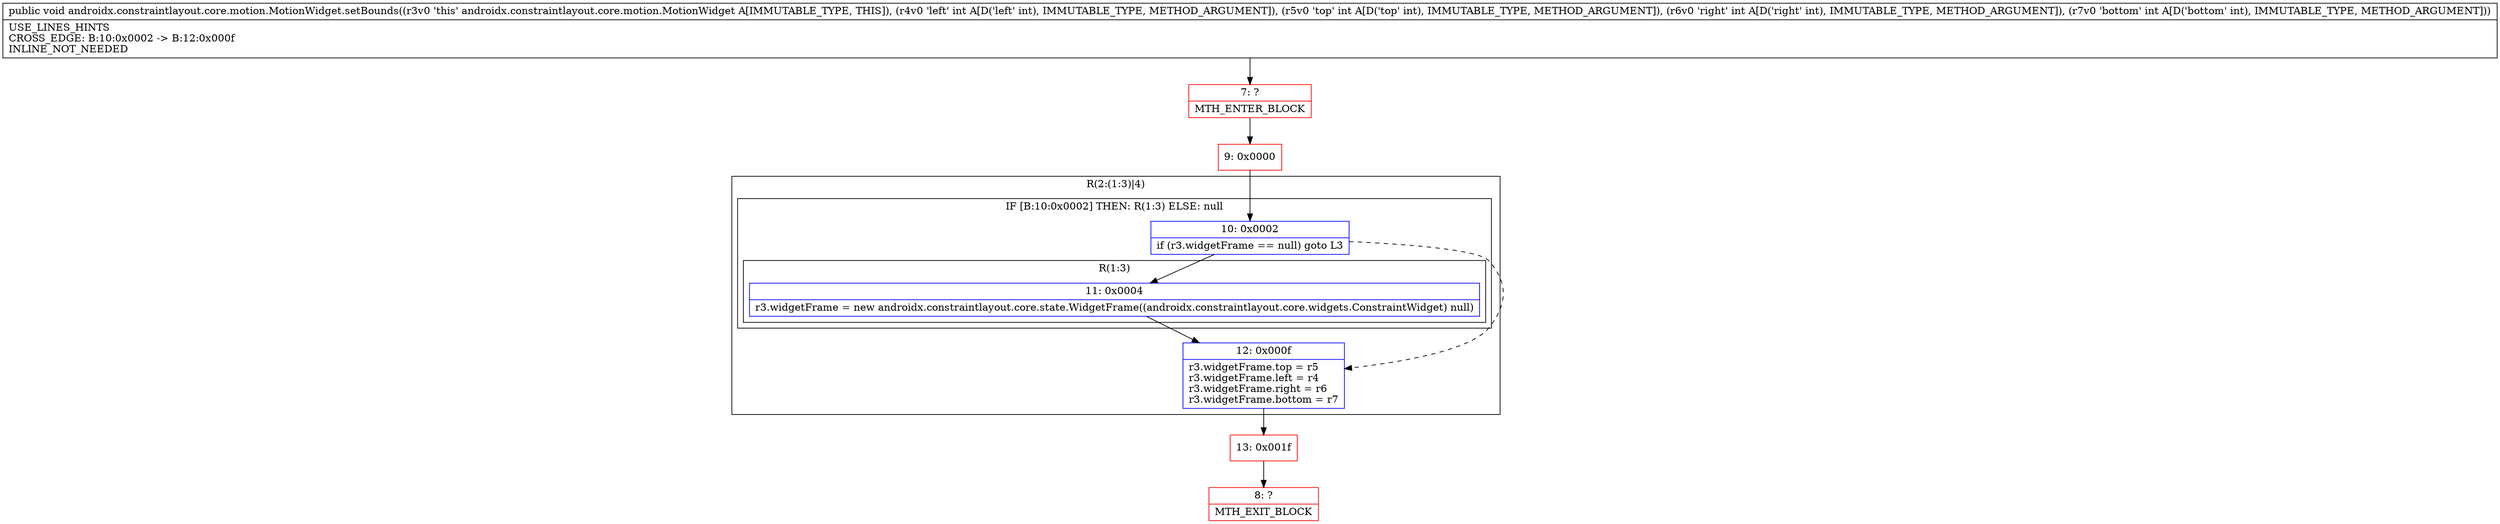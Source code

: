 digraph "CFG forandroidx.constraintlayout.core.motion.MotionWidget.setBounds(IIII)V" {
subgraph cluster_Region_1105897897 {
label = "R(2:(1:3)|4)";
node [shape=record,color=blue];
subgraph cluster_IfRegion_1820309861 {
label = "IF [B:10:0x0002] THEN: R(1:3) ELSE: null";
node [shape=record,color=blue];
Node_10 [shape=record,label="{10\:\ 0x0002|if (r3.widgetFrame == null) goto L3\l}"];
subgraph cluster_Region_210009120 {
label = "R(1:3)";
node [shape=record,color=blue];
Node_11 [shape=record,label="{11\:\ 0x0004|r3.widgetFrame = new androidx.constraintlayout.core.state.WidgetFrame((androidx.constraintlayout.core.widgets.ConstraintWidget) null)\l}"];
}
}
Node_12 [shape=record,label="{12\:\ 0x000f|r3.widgetFrame.top = r5\lr3.widgetFrame.left = r4\lr3.widgetFrame.right = r6\lr3.widgetFrame.bottom = r7\l}"];
}
Node_7 [shape=record,color=red,label="{7\:\ ?|MTH_ENTER_BLOCK\l}"];
Node_9 [shape=record,color=red,label="{9\:\ 0x0000}"];
Node_13 [shape=record,color=red,label="{13\:\ 0x001f}"];
Node_8 [shape=record,color=red,label="{8\:\ ?|MTH_EXIT_BLOCK\l}"];
MethodNode[shape=record,label="{public void androidx.constraintlayout.core.motion.MotionWidget.setBounds((r3v0 'this' androidx.constraintlayout.core.motion.MotionWidget A[IMMUTABLE_TYPE, THIS]), (r4v0 'left' int A[D('left' int), IMMUTABLE_TYPE, METHOD_ARGUMENT]), (r5v0 'top' int A[D('top' int), IMMUTABLE_TYPE, METHOD_ARGUMENT]), (r6v0 'right' int A[D('right' int), IMMUTABLE_TYPE, METHOD_ARGUMENT]), (r7v0 'bottom' int A[D('bottom' int), IMMUTABLE_TYPE, METHOD_ARGUMENT]))  | USE_LINES_HINTS\lCROSS_EDGE: B:10:0x0002 \-\> B:12:0x000f\lINLINE_NOT_NEEDED\l}"];
MethodNode -> Node_7;Node_10 -> Node_11;
Node_10 -> Node_12[style=dashed];
Node_11 -> Node_12;
Node_12 -> Node_13;
Node_7 -> Node_9;
Node_9 -> Node_10;
Node_13 -> Node_8;
}

